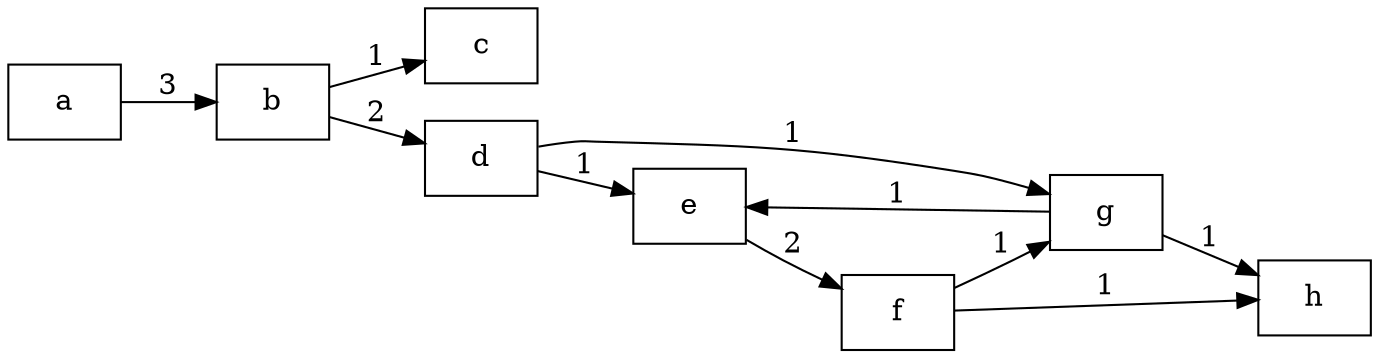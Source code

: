 digraph G {
    rankdir=LR;
    node [shape=box];
    a -> b [label="3"];
    b -> c [label="1"];
    b -> d [label="2"];
    d -> e [label="1"];
    d -> g [label="1"];
    e -> f [label="2"];
    f -> g [label="1"];
    f -> h [label="1"];
    g -> e [label="1"];
    g -> h [label="1"];
}